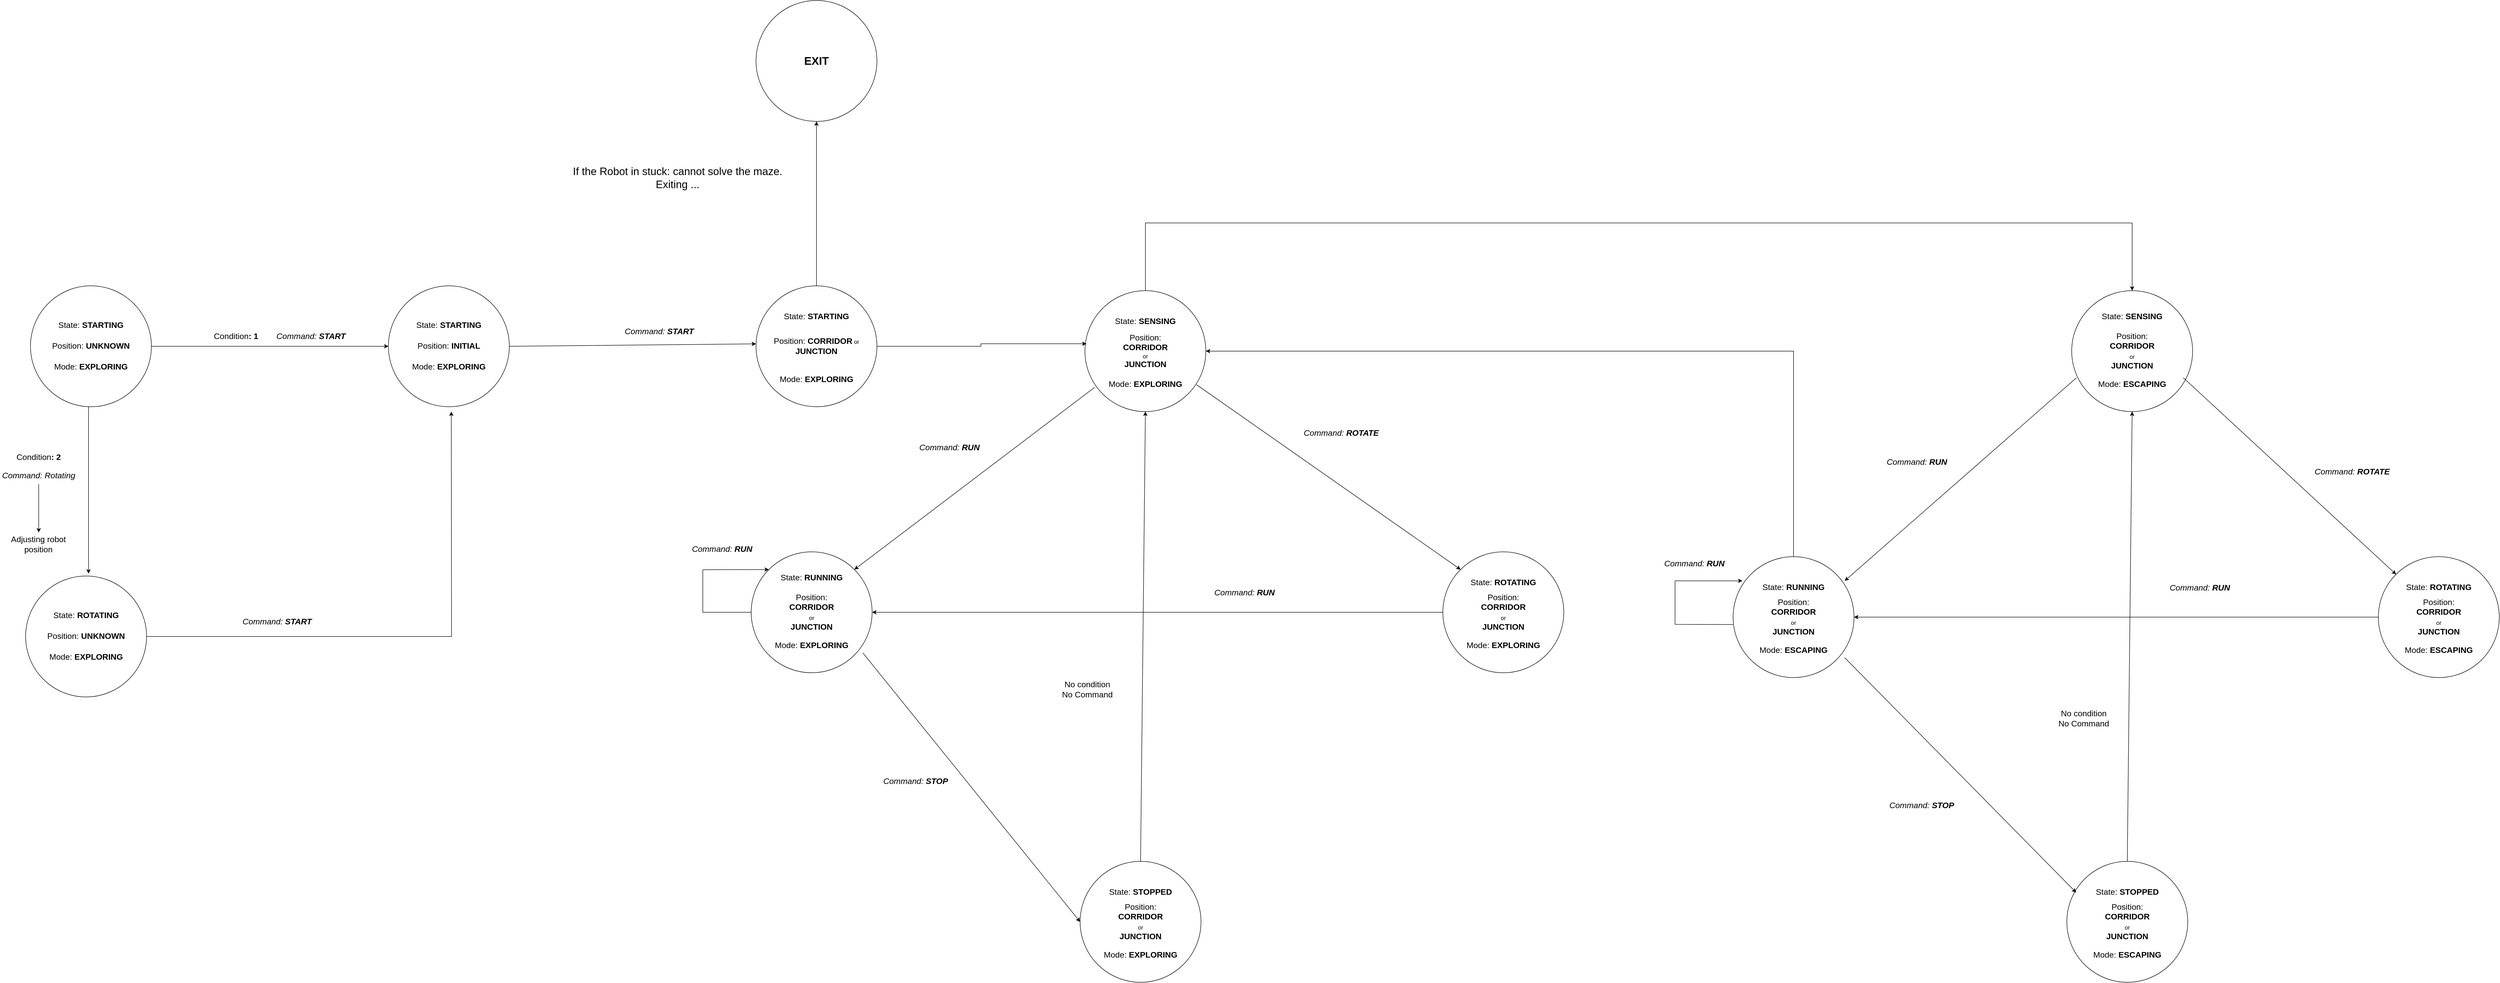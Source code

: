 <mxfile version="18.0.2" type="device"><diagram id="oHIKSgTiOQkMyJWuB0hQ" name="Page-1"><mxGraphModel dx="6640" dy="4376" grid="1" gridSize="10" guides="1" tooltips="1" connect="1" arrows="1" fold="1" page="1" pageScale="1" pageWidth="827" pageHeight="1169" math="0" shadow="0"><root><mxCell id="0"/><mxCell id="1" parent="0"/><mxCell id="BIq160XvXue0IQrzYjFs-11" value="" style="group" vertex="1" connectable="0" parent="1"><mxGeometry x="-430" y="200" width="250" height="250" as="geometry"/></mxCell><mxCell id="BIq160XvXue0IQrzYjFs-1" value="" style="ellipse;whiteSpace=wrap;html=1;aspect=fixed;" vertex="1" parent="BIq160XvXue0IQrzYjFs-11"><mxGeometry width="250" height="250" as="geometry"/></mxCell><mxCell id="BIq160XvXue0IQrzYjFs-3" value="&lt;font style=&quot;font-size: 17px;&quot;&gt;State: &lt;b&gt;STARTING&lt;/b&gt;&lt;/font&gt;" style="text;html=1;strokeColor=none;fillColor=none;align=center;verticalAlign=middle;whiteSpace=wrap;rounded=0;" vertex="1" parent="BIq160XvXue0IQrzYjFs-11"><mxGeometry x="19.231" y="67.308" width="211.538" height="28.846" as="geometry"/></mxCell><mxCell id="BIq160XvXue0IQrzYjFs-8" value="&lt;font style=&quot;font-size: 17px;&quot;&gt;Position: &lt;b&gt;UNKNOWN&lt;/b&gt;&lt;/font&gt;" style="text;html=1;strokeColor=none;fillColor=none;align=center;verticalAlign=middle;whiteSpace=wrap;rounded=0;" vertex="1" parent="BIq160XvXue0IQrzYjFs-11"><mxGeometry x="19.231" y="110.577" width="211.538" height="28.846" as="geometry"/></mxCell><mxCell id="BIq160XvXue0IQrzYjFs-12" value="&lt;font style=&quot;font-size: 17px;&quot;&gt;Mode: &lt;b&gt;EXPLORING&lt;/b&gt;&lt;/font&gt;" style="text;html=1;strokeColor=none;fillColor=none;align=center;verticalAlign=middle;whiteSpace=wrap;rounded=0;" vertex="1" parent="BIq160XvXue0IQrzYjFs-11"><mxGeometry x="19.231" y="153.846" width="211.538" height="28.846" as="geometry"/></mxCell><mxCell id="BIq160XvXue0IQrzYjFs-13" value="" style="group" vertex="1" connectable="0" parent="1"><mxGeometry x="310" y="200" width="250" height="250" as="geometry"/></mxCell><mxCell id="BIq160XvXue0IQrzYjFs-14" value="" style="ellipse;whiteSpace=wrap;html=1;aspect=fixed;" vertex="1" parent="BIq160XvXue0IQrzYjFs-13"><mxGeometry width="250" height="250" as="geometry"/></mxCell><mxCell id="BIq160XvXue0IQrzYjFs-15" value="&lt;font style=&quot;font-size: 17px;&quot;&gt;State: &lt;b&gt;STARTING&lt;/b&gt;&lt;/font&gt;" style="text;html=1;strokeColor=none;fillColor=none;align=center;verticalAlign=middle;whiteSpace=wrap;rounded=0;" vertex="1" parent="BIq160XvXue0IQrzYjFs-13"><mxGeometry x="19.231" y="67.308" width="211.538" height="28.846" as="geometry"/></mxCell><mxCell id="BIq160XvXue0IQrzYjFs-16" value="&lt;font style=&quot;font-size: 17px;&quot;&gt;Position: &lt;b&gt;INITIAL&lt;/b&gt;&lt;/font&gt;" style="text;html=1;strokeColor=none;fillColor=none;align=center;verticalAlign=middle;whiteSpace=wrap;rounded=0;" vertex="1" parent="BIq160XvXue0IQrzYjFs-13"><mxGeometry x="19.231" y="110.577" width="211.538" height="28.846" as="geometry"/></mxCell><mxCell id="BIq160XvXue0IQrzYjFs-17" value="&lt;font style=&quot;font-size: 17px;&quot;&gt;Mode: &lt;b&gt;EXPLORING&lt;/b&gt;&lt;/font&gt;" style="text;html=1;strokeColor=none;fillColor=none;align=center;verticalAlign=middle;whiteSpace=wrap;rounded=0;" vertex="1" parent="BIq160XvXue0IQrzYjFs-13"><mxGeometry x="19.231" y="153.846" width="211.538" height="28.846" as="geometry"/></mxCell><mxCell id="BIq160XvXue0IQrzYjFs-19" value="" style="endArrow=classic;html=1;rounded=0;fontSize=17;exitX=1;exitY=0.5;exitDx=0;exitDy=0;entryX=0;entryY=0.5;entryDx=0;entryDy=0;" edge="1" parent="1" source="BIq160XvXue0IQrzYjFs-1" target="BIq160XvXue0IQrzYjFs-14"><mxGeometry width="50" height="50" relative="1" as="geometry"><mxPoint x="150" y="440" as="sourcePoint"/><mxPoint x="200" y="390" as="targetPoint"/></mxGeometry></mxCell><mxCell id="BIq160XvXue0IQrzYjFs-20" value="Condition&lt;b&gt;: 1&lt;/b&gt;" style="text;html=1;strokeColor=none;fillColor=none;align=center;verticalAlign=middle;whiteSpace=wrap;rounded=0;fontSize=17;" vertex="1" parent="1"><mxGeometry x="-80" y="290" width="150" height="30" as="geometry"/></mxCell><mxCell id="BIq160XvXue0IQrzYjFs-22" value="" style="endArrow=classic;html=1;rounded=0;fontSize=17;exitX=1;exitY=0.5;exitDx=0;exitDy=0;" edge="1" parent="1"><mxGeometry width="50" height="50" relative="1" as="geometry"><mxPoint x="-310.0" y="450" as="sourcePoint"/><mxPoint x="-310" y="795" as="targetPoint"/></mxGeometry></mxCell><mxCell id="BIq160XvXue0IQrzYjFs-23" value="Condition&lt;b&gt;: 2&lt;/b&gt;" style="text;html=1;strokeColor=none;fillColor=none;align=center;verticalAlign=middle;whiteSpace=wrap;rounded=0;fontSize=17;" vertex="1" parent="1"><mxGeometry x="-488" y="540" width="150" height="30" as="geometry"/></mxCell><mxCell id="BIq160XvXue0IQrzYjFs-31" style="edgeStyle=orthogonalEdgeStyle;rounded=0;orthogonalLoop=1;jettySize=auto;html=1;exitX=0.5;exitY=1;exitDx=0;exitDy=0;fontSize=17;" edge="1" parent="1" source="BIq160XvXue0IQrzYjFs-24" target="BIq160XvXue0IQrzYjFs-32"><mxGeometry relative="1" as="geometry"><mxPoint x="-413.273" y="680" as="targetPoint"/></mxGeometry></mxCell><mxCell id="BIq160XvXue0IQrzYjFs-24" value="&lt;div&gt;&lt;i&gt;Command: Rotating&lt;/i&gt;&lt;/div&gt;&lt;div&gt;&lt;i&gt;&lt;br&gt;&lt;/i&gt;&lt;/div&gt;" style="text;html=1;strokeColor=none;fillColor=none;align=center;verticalAlign=middle;whiteSpace=wrap;rounded=0;fontSize=17;" vertex="1" parent="1"><mxGeometry x="-493" y="595" width="160" height="15" as="geometry"/></mxCell><mxCell id="BIq160XvXue0IQrzYjFs-25" value="" style="group" vertex="1" connectable="0" parent="1"><mxGeometry x="-440" y="800" width="250" height="250" as="geometry"/></mxCell><mxCell id="BIq160XvXue0IQrzYjFs-26" value="" style="ellipse;whiteSpace=wrap;html=1;aspect=fixed;" vertex="1" parent="BIq160XvXue0IQrzYjFs-25"><mxGeometry width="250" height="250" as="geometry"/></mxCell><mxCell id="BIq160XvXue0IQrzYjFs-27" value="&lt;font style=&quot;font-size: 17px;&quot;&gt;State: &lt;b&gt;ROTATING&lt;/b&gt;&lt;/font&gt;" style="text;html=1;strokeColor=none;fillColor=none;align=center;verticalAlign=middle;whiteSpace=wrap;rounded=0;" vertex="1" parent="BIq160XvXue0IQrzYjFs-25"><mxGeometry x="19.231" y="67.308" width="211.538" height="28.846" as="geometry"/></mxCell><mxCell id="BIq160XvXue0IQrzYjFs-28" value="&lt;font style=&quot;font-size: 17px;&quot;&gt;Position: &lt;b&gt;UNKNOWN&lt;/b&gt;&lt;/font&gt;" style="text;html=1;strokeColor=none;fillColor=none;align=center;verticalAlign=middle;whiteSpace=wrap;rounded=0;" vertex="1" parent="BIq160XvXue0IQrzYjFs-25"><mxGeometry x="19.231" y="110.577" width="211.538" height="28.846" as="geometry"/></mxCell><mxCell id="BIq160XvXue0IQrzYjFs-29" value="&lt;font style=&quot;font-size: 17px;&quot;&gt;Mode: &lt;b&gt;EXPLORING&lt;/b&gt;&lt;/font&gt;" style="text;html=1;strokeColor=none;fillColor=none;align=center;verticalAlign=middle;whiteSpace=wrap;rounded=0;" vertex="1" parent="BIq160XvXue0IQrzYjFs-25"><mxGeometry x="19.231" y="153.846" width="211.538" height="28.846" as="geometry"/></mxCell><mxCell id="BIq160XvXue0IQrzYjFs-32" value="Adjusting robot position" style="text;html=1;strokeColor=none;fillColor=none;align=center;verticalAlign=middle;whiteSpace=wrap;rounded=0;fontSize=17;" vertex="1" parent="1"><mxGeometry x="-485.64" y="710" width="145.27" height="50" as="geometry"/></mxCell><mxCell id="BIq160XvXue0IQrzYjFs-33" style="edgeStyle=orthogonalEdgeStyle;rounded=0;orthogonalLoop=1;jettySize=auto;html=1;exitX=1;exitY=0.5;exitDx=0;exitDy=0;fontSize=17;" edge="1" parent="1" source="BIq160XvXue0IQrzYjFs-26"><mxGeometry relative="1" as="geometry"><mxPoint x="440" y="460" as="targetPoint"/></mxGeometry></mxCell><mxCell id="BIq160XvXue0IQrzYjFs-35" value="" style="group" vertex="1" connectable="0" parent="1"><mxGeometry x="1070" y="200" width="250" height="250" as="geometry"/></mxCell><mxCell id="BIq160XvXue0IQrzYjFs-36" value="" style="ellipse;whiteSpace=wrap;html=1;aspect=fixed;" vertex="1" parent="BIq160XvXue0IQrzYjFs-35"><mxGeometry width="250" height="250" as="geometry"/></mxCell><mxCell id="BIq160XvXue0IQrzYjFs-37" value="&lt;font style=&quot;font-size: 17px;&quot;&gt;State: &lt;b&gt;STARTING&lt;/b&gt;&lt;/font&gt;" style="text;html=1;strokeColor=none;fillColor=none;align=center;verticalAlign=middle;whiteSpace=wrap;rounded=0;" vertex="1" parent="BIq160XvXue0IQrzYjFs-35"><mxGeometry x="19.231" y="49.998" width="211.538" height="28.846" as="geometry"/></mxCell><mxCell id="BIq160XvXue0IQrzYjFs-38" value="&lt;font style=&quot;font-size: 17px;&quot;&gt;Position: &lt;b&gt;CORRIDOR&lt;/b&gt;&lt;/font&gt; or &lt;font style=&quot;font-size: 17px;&quot;&gt;&lt;b&gt;JUNCTION&lt;/b&gt;&lt;/font&gt;" style="text;html=1;strokeColor=none;fillColor=none;align=center;verticalAlign=middle;whiteSpace=wrap;rounded=0;" vertex="1" parent="BIq160XvXue0IQrzYjFs-35"><mxGeometry x="19.231" y="110.577" width="211.538" height="28.846" as="geometry"/></mxCell><mxCell id="BIq160XvXue0IQrzYjFs-39" value="&lt;font style=&quot;font-size: 17px;&quot;&gt;Mode: &lt;b&gt;EXPLORING&lt;/b&gt;&lt;/font&gt;" style="text;html=1;strokeColor=none;fillColor=none;align=center;verticalAlign=middle;whiteSpace=wrap;rounded=0;" vertex="1" parent="BIq160XvXue0IQrzYjFs-35"><mxGeometry x="19.231" y="179.996" width="211.538" height="28.846" as="geometry"/></mxCell><mxCell id="BIq160XvXue0IQrzYjFs-40" value="" style="endArrow=classic;html=1;rounded=0;fontSize=17;exitX=1;exitY=0.5;exitDx=0;exitDy=0;entryX=0;entryY=0.5;entryDx=0;entryDy=0;" edge="1" parent="1" source="BIq160XvXue0IQrzYjFs-14"><mxGeometry width="50" height="50" relative="1" as="geometry"><mxPoint x="580.0" y="320.0" as="sourcePoint"/><mxPoint x="1070.0" y="320.0" as="targetPoint"/></mxGeometry></mxCell><mxCell id="BIq160XvXue0IQrzYjFs-41" value="&lt;i&gt;Command: &lt;b&gt;START&lt;/b&gt;&lt;/i&gt;" style="text;html=1;strokeColor=none;fillColor=none;align=center;verticalAlign=middle;whiteSpace=wrap;rounded=0;fontSize=17;" vertex="1" parent="1"><mxGeometry x="790" y="280" width="160" height="30" as="geometry"/></mxCell><mxCell id="BIq160XvXue0IQrzYjFs-42" value="" style="group" vertex="1" connectable="0" parent="1"><mxGeometry x="1750" y="210" width="250" height="250" as="geometry"/></mxCell><mxCell id="BIq160XvXue0IQrzYjFs-43" value="" style="ellipse;whiteSpace=wrap;html=1;aspect=fixed;" vertex="1" parent="BIq160XvXue0IQrzYjFs-42"><mxGeometry width="250" height="250" as="geometry"/></mxCell><mxCell id="BIq160XvXue0IQrzYjFs-44" value="&lt;font style=&quot;font-size: 17px;&quot;&gt;State: &lt;b&gt;SENSING&lt;/b&gt;&lt;/font&gt;" style="text;html=1;strokeColor=none;fillColor=none;align=center;verticalAlign=middle;whiteSpace=wrap;rounded=0;" vertex="1" parent="BIq160XvXue0IQrzYjFs-42"><mxGeometry x="19.231" y="49.998" width="211.538" height="28.846" as="geometry"/></mxCell><mxCell id="BIq160XvXue0IQrzYjFs-45" value="&lt;div&gt;&lt;font style=&quot;font-size: 17px;&quot;&gt;Position: &lt;br&gt;&lt;/font&gt;&lt;/div&gt;&lt;div&gt;&lt;font style=&quot;font-size: 17px;&quot;&gt;&lt;b&gt;CORRIDOR&lt;/b&gt;&lt;/font&gt; &lt;br&gt;&lt;/div&gt;&lt;div&gt;or &lt;br&gt;&lt;/div&gt;&lt;div&gt;&lt;font style=&quot;font-size: 17px;&quot;&gt;&lt;b&gt;JUNCTION&lt;/b&gt;&lt;/font&gt;&lt;/div&gt;" style="text;html=1;strokeColor=none;fillColor=none;align=center;verticalAlign=middle;whiteSpace=wrap;rounded=0;" vertex="1" parent="BIq160XvXue0IQrzYjFs-42"><mxGeometry x="19.231" y="110.577" width="211.538" height="28.846" as="geometry"/></mxCell><mxCell id="BIq160XvXue0IQrzYjFs-46" value="&lt;font style=&quot;font-size: 17px;&quot;&gt;Mode: &lt;b&gt;EXPLORING&lt;/b&gt;&lt;/font&gt;" style="text;html=1;strokeColor=none;fillColor=none;align=center;verticalAlign=middle;whiteSpace=wrap;rounded=0;" vertex="1" parent="BIq160XvXue0IQrzYjFs-42"><mxGeometry x="19.231" y="179.996" width="211.538" height="28.846" as="geometry"/></mxCell><mxCell id="BIq160XvXue0IQrzYjFs-48" value="" style="group" vertex="1" connectable="0" parent="1"><mxGeometry x="1060" y="750" width="250" height="250" as="geometry"/></mxCell><mxCell id="BIq160XvXue0IQrzYjFs-49" value="" style="ellipse;whiteSpace=wrap;html=1;aspect=fixed;" vertex="1" parent="BIq160XvXue0IQrzYjFs-48"><mxGeometry width="250" height="250" as="geometry"/></mxCell><mxCell id="BIq160XvXue0IQrzYjFs-50" value="&lt;font style=&quot;font-size: 17px;&quot;&gt;State: &lt;b&gt;RUNNING&lt;/b&gt;&lt;/font&gt;" style="text;html=1;strokeColor=none;fillColor=none;align=center;verticalAlign=middle;whiteSpace=wrap;rounded=0;" vertex="1" parent="BIq160XvXue0IQrzYjFs-48"><mxGeometry x="19.231" y="39.998" width="211.538" height="28.846" as="geometry"/></mxCell><mxCell id="BIq160XvXue0IQrzYjFs-51" value="&lt;div&gt;&lt;font style=&quot;font-size: 17px;&quot;&gt;Position: &lt;br&gt;&lt;/font&gt;&lt;/div&gt;&lt;div&gt;&lt;font style=&quot;font-size: 17px;&quot;&gt;&lt;b&gt;CORRIDOR&lt;/b&gt;&lt;/font&gt; &lt;br&gt;&lt;/div&gt;&lt;div&gt;or &lt;font style=&quot;font-size: 17px;&quot;&gt;&lt;b&gt;&lt;br&gt;&lt;/b&gt;&lt;/font&gt;&lt;/div&gt;&lt;div&gt;&lt;font style=&quot;font-size: 17px;&quot;&gt;&lt;b&gt;JUNCTION&lt;/b&gt;&lt;/font&gt;&lt;/div&gt;" style="text;html=1;strokeColor=none;fillColor=none;align=center;verticalAlign=middle;whiteSpace=wrap;rounded=0;" vertex="1" parent="BIq160XvXue0IQrzYjFs-48"><mxGeometry x="19.231" y="110.577" width="211.538" height="28.846" as="geometry"/></mxCell><mxCell id="BIq160XvXue0IQrzYjFs-52" value="&lt;font style=&quot;font-size: 17px;&quot;&gt;Mode: &lt;b&gt;EXPLORING&lt;/b&gt;&lt;/font&gt;" style="text;html=1;strokeColor=none;fillColor=none;align=center;verticalAlign=middle;whiteSpace=wrap;rounded=0;" vertex="1" parent="BIq160XvXue0IQrzYjFs-48"><mxGeometry x="19.231" y="179.996" width="211.538" height="28.846" as="geometry"/></mxCell><mxCell id="BIq160XvXue0IQrzYjFs-143" value="" style="endArrow=classic;html=1;rounded=0;fontSize=22;entryX=0;entryY=0;entryDx=0;entryDy=0;exitX=0;exitY=0.5;exitDx=0;exitDy=0;" edge="1" parent="BIq160XvXue0IQrzYjFs-48" source="BIq160XvXue0IQrzYjFs-49" target="BIq160XvXue0IQrzYjFs-49"><mxGeometry width="50" height="50" relative="1" as="geometry"><mxPoint x="-120" y="37" as="sourcePoint"/><mxPoint x="250" y="180" as="targetPoint"/><Array as="points"><mxPoint x="-100" y="125"/><mxPoint x="-100" y="37"/></Array></mxGeometry></mxCell><mxCell id="BIq160XvXue0IQrzYjFs-53" value="" style="group" vertex="1" connectable="0" parent="1"><mxGeometry x="2490" y="750" width="250" height="250" as="geometry"/></mxCell><mxCell id="BIq160XvXue0IQrzYjFs-54" value="" style="ellipse;whiteSpace=wrap;html=1;aspect=fixed;" vertex="1" parent="BIq160XvXue0IQrzYjFs-53"><mxGeometry width="250" height="250" as="geometry"/></mxCell><mxCell id="BIq160XvXue0IQrzYjFs-55" value="&lt;font style=&quot;font-size: 17px;&quot;&gt;State: &lt;b&gt;ROTATING&lt;/b&gt;&lt;/font&gt;" style="text;html=1;strokeColor=none;fillColor=none;align=center;verticalAlign=middle;whiteSpace=wrap;rounded=0;" vertex="1" parent="BIq160XvXue0IQrzYjFs-53"><mxGeometry x="19.231" y="49.998" width="211.538" height="28.846" as="geometry"/></mxCell><mxCell id="BIq160XvXue0IQrzYjFs-56" value="&lt;div&gt;&lt;font style=&quot;font-size: 17px;&quot;&gt;Position: &lt;b&gt;&lt;br&gt;&lt;/b&gt;&lt;/font&gt;&lt;/div&gt;&lt;div&gt;&lt;font style=&quot;font-size: 17px;&quot;&gt;&lt;b&gt;CORRIDOR&lt;/b&gt;&lt;/font&gt; &lt;br&gt;&lt;/div&gt;&lt;div&gt;or &lt;font style=&quot;font-size: 17px;&quot;&gt;&lt;b&gt;&lt;br&gt;&lt;/b&gt;&lt;/font&gt;&lt;/div&gt;&lt;div&gt;&lt;font style=&quot;font-size: 17px;&quot;&gt;&lt;b&gt;JUNCTION&lt;/b&gt;&lt;/font&gt;&lt;/div&gt;" style="text;html=1;strokeColor=none;fillColor=none;align=center;verticalAlign=middle;whiteSpace=wrap;rounded=0;" vertex="1" parent="BIq160XvXue0IQrzYjFs-53"><mxGeometry x="19.23" y="110" width="211.54" height="29.42" as="geometry"/></mxCell><mxCell id="BIq160XvXue0IQrzYjFs-57" value="&lt;font style=&quot;font-size: 17px;&quot;&gt;Mode: &lt;b&gt;EXPLORING&lt;/b&gt;&lt;/font&gt;" style="text;html=1;strokeColor=none;fillColor=none;align=center;verticalAlign=middle;whiteSpace=wrap;rounded=0;" vertex="1" parent="BIq160XvXue0IQrzYjFs-53"><mxGeometry x="19.231" y="179.996" width="211.538" height="28.846" as="geometry"/></mxCell><mxCell id="BIq160XvXue0IQrzYjFs-58" value="" style="group" vertex="1" connectable="0" parent="1"><mxGeometry x="1070" y="-390" width="250" height="250" as="geometry"/></mxCell><mxCell id="BIq160XvXue0IQrzYjFs-59" value="" style="ellipse;whiteSpace=wrap;html=1;aspect=fixed;" vertex="1" parent="BIq160XvXue0IQrzYjFs-58"><mxGeometry width="250" height="250" as="geometry"/></mxCell><mxCell id="BIq160XvXue0IQrzYjFs-60" value="&lt;font style=&quot;font-size: 23px;&quot;&gt;&lt;b&gt;EXIT&lt;/b&gt;&lt;/font&gt;" style="text;html=1;strokeColor=none;fillColor=none;align=center;verticalAlign=middle;whiteSpace=wrap;rounded=0;" vertex="1" parent="BIq160XvXue0IQrzYjFs-58"><mxGeometry x="19.231" y="110.578" width="211.538" height="28.846" as="geometry"/></mxCell><mxCell id="BIq160XvXue0IQrzYjFs-64" style="edgeStyle=orthogonalEdgeStyle;rounded=0;orthogonalLoop=1;jettySize=auto;html=1;exitX=0.5;exitY=0;exitDx=0;exitDy=0;entryX=0.5;entryY=1;entryDx=0;entryDy=0;fontSize=17;" edge="1" parent="1" source="BIq160XvXue0IQrzYjFs-36" target="BIq160XvXue0IQrzYjFs-59"><mxGeometry relative="1" as="geometry"/></mxCell><mxCell id="BIq160XvXue0IQrzYjFs-65" value="&lt;div style=&quot;font-size: 22px;&quot;&gt;&lt;font style=&quot;font-size: 22px;&quot;&gt;If the Robot in stuck: cannot solve the maze.&lt;/font&gt;&lt;/div&gt;&lt;div style=&quot;font-size: 22px;&quot;&gt;&lt;font style=&quot;font-size: 22px;&quot;&gt;Exiting ...&lt;br&gt;&lt;/font&gt;&lt;/div&gt;" style="text;html=1;strokeColor=none;fillColor=none;align=center;verticalAlign=middle;whiteSpace=wrap;rounded=0;fontSize=17;" vertex="1" parent="1"><mxGeometry x="648" y="-88" width="520" height="130" as="geometry"/></mxCell><mxCell id="BIq160XvXue0IQrzYjFs-72" value="" style="group" vertex="1" connectable="0" parent="1"><mxGeometry x="1740" y="1390" width="250" height="250" as="geometry"/></mxCell><mxCell id="BIq160XvXue0IQrzYjFs-73" value="" style="ellipse;whiteSpace=wrap;html=1;aspect=fixed;" vertex="1" parent="BIq160XvXue0IQrzYjFs-72"><mxGeometry width="250" height="250" as="geometry"/></mxCell><mxCell id="BIq160XvXue0IQrzYjFs-74" value="&lt;font style=&quot;font-size: 17px;&quot;&gt;State: &lt;b&gt;STOPPED&lt;/b&gt;&lt;/font&gt;" style="text;html=1;strokeColor=none;fillColor=none;align=center;verticalAlign=middle;whiteSpace=wrap;rounded=0;" vertex="1" parent="BIq160XvXue0IQrzYjFs-72"><mxGeometry x="19.231" y="49.998" width="211.538" height="28.846" as="geometry"/></mxCell><mxCell id="BIq160XvXue0IQrzYjFs-75" value="&lt;div&gt;&lt;font style=&quot;font-size: 17px;&quot;&gt;Position: &lt;b&gt;&lt;br&gt;&lt;/b&gt;&lt;/font&gt;&lt;/div&gt;&lt;div&gt;&lt;font style=&quot;font-size: 17px;&quot;&gt;&lt;b&gt;CORRIDOR&lt;/b&gt;&lt;/font&gt; &lt;br&gt;&lt;/div&gt;&lt;div&gt;or &lt;font style=&quot;font-size: 17px;&quot;&gt;&lt;b&gt;&lt;br&gt;&lt;/b&gt;&lt;/font&gt;&lt;/div&gt;&lt;div&gt;&lt;font style=&quot;font-size: 17px;&quot;&gt;&lt;b&gt;JUNCTION&lt;/b&gt;&lt;/font&gt;&lt;/div&gt;" style="text;html=1;strokeColor=none;fillColor=none;align=center;verticalAlign=middle;whiteSpace=wrap;rounded=0;" vertex="1" parent="BIq160XvXue0IQrzYjFs-72"><mxGeometry x="19.231" y="110.577" width="211.538" height="28.846" as="geometry"/></mxCell><mxCell id="BIq160XvXue0IQrzYjFs-76" value="&lt;font style=&quot;font-size: 17px;&quot;&gt;Mode: &lt;b&gt;EXPLORING&lt;/b&gt;&lt;/font&gt;" style="text;html=1;strokeColor=none;fillColor=none;align=center;verticalAlign=middle;whiteSpace=wrap;rounded=0;" vertex="1" parent="BIq160XvXue0IQrzYjFs-72"><mxGeometry x="19.231" y="179.996" width="211.538" height="28.846" as="geometry"/></mxCell><mxCell id="BIq160XvXue0IQrzYjFs-78" style="edgeStyle=orthogonalEdgeStyle;rounded=0;orthogonalLoop=1;jettySize=auto;html=1;exitX=1;exitY=0.5;exitDx=0;exitDy=0;entryX=0.013;entryY=0.439;entryDx=0;entryDy=0;entryPerimeter=0;fontSize=23;" edge="1" parent="1" source="BIq160XvXue0IQrzYjFs-36" target="BIq160XvXue0IQrzYjFs-43"><mxGeometry relative="1" as="geometry"/></mxCell><mxCell id="BIq160XvXue0IQrzYjFs-79" value="" style="endArrow=classic;html=1;rounded=0;fontSize=23;entryX=0.5;entryY=1;entryDx=0;entryDy=0;exitX=0.5;exitY=0;exitDx=0;exitDy=0;" edge="1" parent="1" source="BIq160XvXue0IQrzYjFs-73" target="BIq160XvXue0IQrzYjFs-43"><mxGeometry width="50" height="50" relative="1" as="geometry"><mxPoint x="1920" y="980" as="sourcePoint"/><mxPoint x="1970" y="930" as="targetPoint"/></mxGeometry></mxCell><mxCell id="BIq160XvXue0IQrzYjFs-80" value="" style="endArrow=classic;html=1;rounded=0;fontSize=23;exitX=1;exitY=1;exitDx=0;exitDy=0;entryX=0;entryY=0.5;entryDx=0;entryDy=0;" edge="1" parent="1" source="BIq160XvXue0IQrzYjFs-52" target="BIq160XvXue0IQrzYjFs-73"><mxGeometry width="50" height="50" relative="1" as="geometry"><mxPoint x="1920" y="980" as="sourcePoint"/><mxPoint x="1970" y="930" as="targetPoint"/></mxGeometry></mxCell><mxCell id="BIq160XvXue0IQrzYjFs-81" value="" style="endArrow=classic;html=1;rounded=0;fontSize=23;exitX=0;exitY=0.5;exitDx=0;exitDy=0;" edge="1" parent="1" source="BIq160XvXue0IQrzYjFs-54"><mxGeometry width="50" height="50" relative="1" as="geometry"><mxPoint x="2430" y="1130" as="sourcePoint"/><mxPoint x="1310" y="875" as="targetPoint"/></mxGeometry></mxCell><mxCell id="BIq160XvXue0IQrzYjFs-82" value="" style="endArrow=classic;html=1;rounded=0;fontSize=23;entryX=1;entryY=0;entryDx=0;entryDy=0;" edge="1" parent="1" target="BIq160XvXue0IQrzYjFs-49"><mxGeometry width="50" height="50" relative="1" as="geometry"><mxPoint x="1770" y="410" as="sourcePoint"/><mxPoint x="1970" y="870" as="targetPoint"/></mxGeometry></mxCell><mxCell id="BIq160XvXue0IQrzYjFs-83" value="" style="endArrow=classic;html=1;rounded=0;fontSize=23;entryX=0;entryY=0;entryDx=0;entryDy=0;exitX=1;exitY=0.5;exitDx=0;exitDy=0;" edge="1" parent="1" source="BIq160XvXue0IQrzYjFs-46" target="BIq160XvXue0IQrzYjFs-54"><mxGeometry width="50" height="50" relative="1" as="geometry"><mxPoint x="1920" y="920" as="sourcePoint"/><mxPoint x="1970" y="870" as="targetPoint"/></mxGeometry></mxCell><mxCell id="BIq160XvXue0IQrzYjFs-85" value="" style="group" vertex="1" connectable="0" parent="1"><mxGeometry x="3790" y="210" width="250" height="250" as="geometry"/></mxCell><mxCell id="BIq160XvXue0IQrzYjFs-86" value="" style="ellipse;whiteSpace=wrap;html=1;aspect=fixed;" vertex="1" parent="BIq160XvXue0IQrzYjFs-85"><mxGeometry width="250" height="250" as="geometry"/></mxCell><mxCell id="BIq160XvXue0IQrzYjFs-87" value="&lt;font style=&quot;font-size: 17px;&quot;&gt;State: &lt;b&gt;SENSING&lt;/b&gt;&lt;/font&gt;" style="text;html=1;strokeColor=none;fillColor=none;align=center;verticalAlign=middle;whiteSpace=wrap;rounded=0;" vertex="1" parent="BIq160XvXue0IQrzYjFs-85"><mxGeometry x="19.231" y="39.998" width="211.538" height="28.846" as="geometry"/></mxCell><mxCell id="BIq160XvXue0IQrzYjFs-88" value="&lt;div&gt;&lt;font style=&quot;font-size: 17px;&quot;&gt;Position: &lt;b&gt;&lt;br&gt;&lt;/b&gt;&lt;/font&gt;&lt;/div&gt;&lt;div&gt;&lt;font style=&quot;font-size: 17px;&quot;&gt;&lt;b&gt;CORRIDOR&lt;/b&gt;&lt;/font&gt; &lt;br&gt;&lt;/div&gt;&lt;div&gt;or &lt;font style=&quot;font-size: 17px;&quot;&gt;&lt;b&gt;&lt;br&gt;&lt;/b&gt;&lt;/font&gt;&lt;/div&gt;&lt;div&gt;&lt;font style=&quot;font-size: 17px;&quot;&gt;&lt;b&gt;JUNCTION&lt;/b&gt;&lt;/font&gt;&lt;/div&gt;" style="text;html=1;strokeColor=none;fillColor=none;align=center;verticalAlign=middle;whiteSpace=wrap;rounded=0;" vertex="1" parent="BIq160XvXue0IQrzYjFs-85"><mxGeometry x="19.231" y="110.577" width="211.538" height="28.846" as="geometry"/></mxCell><mxCell id="BIq160XvXue0IQrzYjFs-89" value="&lt;font style=&quot;font-size: 17px;&quot;&gt;Mode: &lt;b&gt;ESCAPING&lt;/b&gt;&lt;/font&gt;" style="text;html=1;strokeColor=none;fillColor=none;align=center;verticalAlign=middle;whiteSpace=wrap;rounded=0;" vertex="1" parent="BIq160XvXue0IQrzYjFs-85"><mxGeometry x="19.231" y="179.996" width="211.538" height="28.846" as="geometry"/></mxCell><mxCell id="BIq160XvXue0IQrzYjFs-90" value="" style="group" vertex="1" connectable="0" parent="1"><mxGeometry x="3090" y="760" width="250" height="250" as="geometry"/></mxCell><mxCell id="BIq160XvXue0IQrzYjFs-91" value="" style="ellipse;whiteSpace=wrap;html=1;aspect=fixed;" vertex="1" parent="BIq160XvXue0IQrzYjFs-90"><mxGeometry width="250" height="250" as="geometry"/></mxCell><mxCell id="BIq160XvXue0IQrzYjFs-92" value="&lt;font style=&quot;font-size: 17px;&quot;&gt;State: &lt;b&gt;RUNNING&lt;/b&gt;&lt;/font&gt;" style="text;html=1;strokeColor=none;fillColor=none;align=center;verticalAlign=middle;whiteSpace=wrap;rounded=0;" vertex="1" parent="BIq160XvXue0IQrzYjFs-90"><mxGeometry x="19.231" y="49.998" width="211.538" height="28.846" as="geometry"/></mxCell><mxCell id="BIq160XvXue0IQrzYjFs-93" value="&lt;div&gt;&lt;font style=&quot;font-size: 17px;&quot;&gt;Position: &lt;br&gt;&lt;/font&gt;&lt;/div&gt;&lt;div&gt;&lt;font style=&quot;font-size: 17px;&quot;&gt;&lt;b&gt;CORRIDOR&lt;/b&gt;&lt;/font&gt; &lt;br&gt;&lt;/div&gt;&lt;div&gt;or &lt;font style=&quot;font-size: 17px;&quot;&gt;&lt;b&gt;&lt;br&gt;&lt;/b&gt;&lt;/font&gt;&lt;/div&gt;&lt;div&gt;&lt;font style=&quot;font-size: 17px;&quot;&gt;&lt;b&gt;JUNCTION&lt;/b&gt;&lt;/font&gt;&lt;/div&gt;" style="text;html=1;strokeColor=none;fillColor=none;align=center;verticalAlign=middle;whiteSpace=wrap;rounded=0;" vertex="1" parent="BIq160XvXue0IQrzYjFs-90"><mxGeometry x="19.231" y="110.577" width="211.538" height="28.846" as="geometry"/></mxCell><mxCell id="BIq160XvXue0IQrzYjFs-94" value="&lt;font style=&quot;font-size: 17px;&quot;&gt;Mode: &lt;b&gt;ESCAPING&lt;/b&gt;&lt;/font&gt;" style="text;html=1;strokeColor=none;fillColor=none;align=center;verticalAlign=middle;whiteSpace=wrap;rounded=0;" vertex="1" parent="BIq160XvXue0IQrzYjFs-90"><mxGeometry x="19.231" y="179.996" width="211.538" height="28.846" as="geometry"/></mxCell><mxCell id="BIq160XvXue0IQrzYjFs-141" value="" style="endArrow=classic;html=1;rounded=0;fontSize=22;exitX=0;exitY=0.561;exitDx=0;exitDy=0;entryX=0;entryY=0;entryDx=0;entryDy=0;exitPerimeter=0;" edge="1" parent="BIq160XvXue0IQrzYjFs-90" source="BIq160XvXue0IQrzYjFs-91" target="BIq160XvXue0IQrzYjFs-92"><mxGeometry width="50" height="50" relative="1" as="geometry"><mxPoint x="-2020.0" y="125.0" as="sourcePoint"/><mxPoint x="-1895" y="4.547e-13" as="targetPoint"/><Array as="points"><mxPoint x="-120" y="140"/><mxPoint x="-120" y="50"/></Array></mxGeometry></mxCell><mxCell id="BIq160XvXue0IQrzYjFs-95" value="" style="group" vertex="1" connectable="0" parent="1"><mxGeometry x="4424" y="760" width="250" height="250" as="geometry"/></mxCell><mxCell id="BIq160XvXue0IQrzYjFs-96" value="" style="ellipse;whiteSpace=wrap;html=1;aspect=fixed;" vertex="1" parent="BIq160XvXue0IQrzYjFs-95"><mxGeometry width="250" height="250" as="geometry"/></mxCell><mxCell id="BIq160XvXue0IQrzYjFs-97" value="&lt;font style=&quot;font-size: 17px;&quot;&gt;State: &lt;b&gt;ROTATING&lt;/b&gt;&lt;/font&gt;" style="text;html=1;strokeColor=none;fillColor=none;align=center;verticalAlign=middle;whiteSpace=wrap;rounded=0;" vertex="1" parent="BIq160XvXue0IQrzYjFs-95"><mxGeometry x="19.231" y="49.998" width="211.538" height="28.846" as="geometry"/></mxCell><mxCell id="BIq160XvXue0IQrzYjFs-98" value="&lt;div&gt;&lt;font style=&quot;font-size: 17px;&quot;&gt;Position: &lt;b&gt;&lt;br&gt;&lt;/b&gt;&lt;/font&gt;&lt;/div&gt;&lt;div&gt;&lt;font style=&quot;font-size: 17px;&quot;&gt;&lt;b&gt;CORRIDOR&lt;/b&gt;&lt;/font&gt; &lt;br&gt;&lt;/div&gt;&lt;div&gt;or &lt;font style=&quot;font-size: 17px;&quot;&gt;&lt;b&gt;&lt;br&gt;&lt;/b&gt;&lt;/font&gt;&lt;/div&gt;&lt;div&gt;&lt;font style=&quot;font-size: 17px;&quot;&gt;&lt;b&gt;JUNCTION&lt;/b&gt;&lt;/font&gt;&lt;/div&gt;" style="text;html=1;strokeColor=none;fillColor=none;align=center;verticalAlign=middle;whiteSpace=wrap;rounded=0;" vertex="1" parent="BIq160XvXue0IQrzYjFs-95"><mxGeometry x="19.231" y="110.577" width="211.538" height="28.846" as="geometry"/></mxCell><mxCell id="BIq160XvXue0IQrzYjFs-99" value="&lt;font style=&quot;font-size: 17px;&quot;&gt;Mode: &lt;b&gt;ESCAPING&lt;/b&gt;&lt;/font&gt;" style="text;html=1;strokeColor=none;fillColor=none;align=center;verticalAlign=middle;whiteSpace=wrap;rounded=0;" vertex="1" parent="BIq160XvXue0IQrzYjFs-95"><mxGeometry x="19.231" y="179.996" width="211.538" height="28.846" as="geometry"/></mxCell><mxCell id="BIq160XvXue0IQrzYjFs-100" value="" style="group" vertex="1" connectable="0" parent="1"><mxGeometry x="3780" y="1390" width="250" height="250" as="geometry"/></mxCell><mxCell id="BIq160XvXue0IQrzYjFs-101" value="" style="ellipse;whiteSpace=wrap;html=1;aspect=fixed;flipH=1;" vertex="1" parent="BIq160XvXue0IQrzYjFs-100"><mxGeometry width="250" height="250" as="geometry"/></mxCell><mxCell id="BIq160XvXue0IQrzYjFs-102" value="&lt;font style=&quot;font-size: 17px;&quot;&gt;State: &lt;b&gt;STOPPED&lt;/b&gt;&lt;/font&gt;" style="text;html=1;strokeColor=none;fillColor=none;align=center;verticalAlign=middle;whiteSpace=wrap;rounded=0;" vertex="1" parent="BIq160XvXue0IQrzYjFs-100"><mxGeometry x="19.231" y="49.998" width="211.538" height="28.846" as="geometry"/></mxCell><mxCell id="BIq160XvXue0IQrzYjFs-103" value="&lt;div&gt;&lt;font style=&quot;font-size: 17px;&quot;&gt;Position: &lt;b&gt;&lt;br&gt;&lt;/b&gt;&lt;/font&gt;&lt;/div&gt;&lt;div&gt;&lt;font style=&quot;font-size: 17px;&quot;&gt;&lt;b&gt;CORRIDOR&lt;/b&gt;&lt;/font&gt; &lt;br&gt;&lt;/div&gt;&lt;div&gt;or &lt;font style=&quot;font-size: 17px;&quot;&gt;&lt;b&gt;&lt;br&gt;&lt;/b&gt;&lt;/font&gt;&lt;/div&gt;&lt;div&gt;&lt;font style=&quot;font-size: 17px;&quot;&gt;&lt;b&gt;JUNCTION&lt;/b&gt;&lt;/font&gt;&lt;/div&gt;" style="text;html=1;strokeColor=none;fillColor=none;align=center;verticalAlign=middle;whiteSpace=wrap;rounded=0;" vertex="1" parent="BIq160XvXue0IQrzYjFs-100"><mxGeometry x="19.231" y="110.577" width="211.538" height="28.846" as="geometry"/></mxCell><mxCell id="BIq160XvXue0IQrzYjFs-104" value="&lt;font style=&quot;font-size: 17px;&quot;&gt;Mode: &lt;b&gt;ESCAPING&lt;/b&gt;&lt;/font&gt;" style="text;html=1;strokeColor=none;fillColor=none;align=center;verticalAlign=middle;whiteSpace=wrap;rounded=0;" vertex="1" parent="BIq160XvXue0IQrzYjFs-100"><mxGeometry x="19.231" y="179.996" width="211.538" height="28.846" as="geometry"/></mxCell><mxCell id="BIq160XvXue0IQrzYjFs-115" style="edgeStyle=orthogonalEdgeStyle;rounded=0;orthogonalLoop=1;jettySize=auto;html=1;exitX=0.5;exitY=0;exitDx=0;exitDy=0;entryX=1;entryY=0.5;entryDx=0;entryDy=0;fontSize=22;" edge="1" parent="1" source="BIq160XvXue0IQrzYjFs-91" target="BIq160XvXue0IQrzYjFs-43"><mxGeometry relative="1" as="geometry"/></mxCell><mxCell id="BIq160XvXue0IQrzYjFs-117" value="" style="endArrow=classic;html=1;rounded=0;fontSize=22;entryX=1;entryY=0;entryDx=0;entryDy=0;" edge="1" parent="1" target="BIq160XvXue0IQrzYjFs-92"><mxGeometry width="50" height="50" relative="1" as="geometry"><mxPoint x="3800" y="390" as="sourcePoint"/><mxPoint x="4000" y="890" as="targetPoint"/></mxGeometry></mxCell><mxCell id="BIq160XvXue0IQrzYjFs-118" value="" style="endArrow=classic;html=1;rounded=0;fontSize=22;entryX=0.5;entryY=1;entryDx=0;entryDy=0;exitX=0.5;exitY=0;exitDx=0;exitDy=0;" edge="1" parent="1" source="BIq160XvXue0IQrzYjFs-101" target="BIq160XvXue0IQrzYjFs-86"><mxGeometry width="50" height="50" relative="1" as="geometry"><mxPoint x="4270" y="900" as="sourcePoint"/><mxPoint x="4000" y="890" as="targetPoint"/></mxGeometry></mxCell><mxCell id="BIq160XvXue0IQrzYjFs-119" value="" style="endArrow=classic;html=1;rounded=0;fontSize=22;entryX=0;entryY=0.5;entryDx=0;entryDy=0;exitX=1;exitY=1;exitDx=0;exitDy=0;" edge="1" parent="1" source="BIq160XvXue0IQrzYjFs-94" target="BIq160XvXue0IQrzYjFs-102"><mxGeometry width="50" height="50" relative="1" as="geometry"><mxPoint x="3950" y="940" as="sourcePoint"/><mxPoint x="4000" y="890" as="targetPoint"/></mxGeometry></mxCell><mxCell id="BIq160XvXue0IQrzYjFs-120" value="" style="endArrow=classic;html=1;rounded=0;fontSize=22;entryX=1;entryY=0.5;entryDx=0;entryDy=0;exitX=0;exitY=0.5;exitDx=0;exitDy=0;" edge="1" parent="1" source="BIq160XvXue0IQrzYjFs-96" target="BIq160XvXue0IQrzYjFs-91"><mxGeometry width="50" height="50" relative="1" as="geometry"><mxPoint x="3860" y="940" as="sourcePoint"/><mxPoint x="3910" y="890" as="targetPoint"/></mxGeometry></mxCell><mxCell id="BIq160XvXue0IQrzYjFs-121" value="" style="endArrow=classic;html=1;rounded=0;fontSize=22;exitX=0.5;exitY=0;exitDx=0;exitDy=0;entryX=0.5;entryY=0;entryDx=0;entryDy=0;" edge="1" parent="1" source="BIq160XvXue0IQrzYjFs-43" target="BIq160XvXue0IQrzYjFs-86"><mxGeometry width="50" height="50" relative="1" as="geometry"><mxPoint x="2670" y="740" as="sourcePoint"/><mxPoint x="2720" y="690" as="targetPoint"/><Array as="points"><mxPoint x="1875" y="70"/><mxPoint x="3915" y="70"/></Array></mxGeometry></mxCell><mxCell id="BIq160XvXue0IQrzYjFs-125" value="&lt;i&gt;Command: &lt;b&gt;RUN&lt;/b&gt;&lt;/i&gt;" style="text;html=1;strokeColor=none;fillColor=none;align=center;verticalAlign=middle;whiteSpace=wrap;rounded=0;fontSize=17;" vertex="1" parent="1"><mxGeometry x="920" y="730" width="160" height="30" as="geometry"/></mxCell><mxCell id="BIq160XvXue0IQrzYjFs-126" value="&lt;i&gt;Command: &lt;b&gt;START&lt;/b&gt;&lt;/i&gt;" style="text;html=1;strokeColor=none;fillColor=none;align=center;verticalAlign=middle;whiteSpace=wrap;rounded=0;fontSize=17;" vertex="1" parent="1"><mxGeometry y="880" width="160" height="30" as="geometry"/></mxCell><mxCell id="BIq160XvXue0IQrzYjFs-127" value="&lt;i&gt;Command: &lt;b&gt;START&lt;/b&gt;&lt;/i&gt;" style="text;html=1;strokeColor=none;fillColor=none;align=center;verticalAlign=middle;whiteSpace=wrap;rounded=0;fontSize=17;" vertex="1" parent="1"><mxGeometry x="70" y="290" width="160" height="30" as="geometry"/></mxCell><mxCell id="BIq160XvXue0IQrzYjFs-128" value="&lt;i&gt;Command: &lt;b&gt;STOP&lt;/b&gt;&lt;/i&gt;" style="text;html=1;strokeColor=none;fillColor=none;align=center;verticalAlign=middle;whiteSpace=wrap;rounded=0;fontSize=17;" vertex="1" parent="1"><mxGeometry x="1320" y="1210" width="160" height="30" as="geometry"/></mxCell><mxCell id="BIq160XvXue0IQrzYjFs-129" value="&lt;i&gt;Command: &lt;b&gt;RUN&lt;/b&gt;&lt;/i&gt;" style="text;html=1;strokeColor=none;fillColor=none;align=center;verticalAlign=middle;whiteSpace=wrap;rounded=0;fontSize=17;" vertex="1" parent="1"><mxGeometry x="2000" y="820" width="160" height="30" as="geometry"/></mxCell><mxCell id="BIq160XvXue0IQrzYjFs-130" value="&lt;div&gt;No condition&lt;/div&gt;&lt;div&gt;No Command&lt;br&gt;&lt;/div&gt;" style="text;html=1;strokeColor=none;fillColor=none;align=center;verticalAlign=middle;whiteSpace=wrap;rounded=0;fontSize=17;" vertex="1" parent="1"><mxGeometry x="1680" y="1020" width="150" height="30" as="geometry"/></mxCell><mxCell id="BIq160XvXue0IQrzYjFs-131" value="&lt;i&gt;Command: &lt;b&gt;ROTATE&lt;/b&gt;&lt;/i&gt;" style="text;html=1;strokeColor=none;fillColor=none;align=center;verticalAlign=middle;whiteSpace=wrap;rounded=0;fontSize=17;" vertex="1" parent="1"><mxGeometry x="2200" y="490" width="160" height="30" as="geometry"/></mxCell><mxCell id="BIq160XvXue0IQrzYjFs-132" value="&lt;i&gt;Command: &lt;b&gt;RUN&lt;/b&gt;&lt;/i&gt;" style="text;html=1;strokeColor=none;fillColor=none;align=center;verticalAlign=middle;whiteSpace=wrap;rounded=0;fontSize=17;" vertex="1" parent="1"><mxGeometry x="1390" y="520" width="160" height="30" as="geometry"/></mxCell><mxCell id="BIq160XvXue0IQrzYjFs-133" value="&lt;i&gt;Command: &lt;b&gt;RUN&lt;/b&gt;&lt;/i&gt;" style="text;html=1;strokeColor=none;fillColor=none;align=center;verticalAlign=middle;whiteSpace=wrap;rounded=0;fontSize=17;" vertex="1" parent="1"><mxGeometry x="3975" y="810" width="160" height="30" as="geometry"/></mxCell><mxCell id="BIq160XvXue0IQrzYjFs-136" value="&lt;div&gt;No condition&lt;/div&gt;&lt;div&gt;No Command&lt;br&gt;&lt;/div&gt;" style="text;html=1;strokeColor=none;fillColor=none;align=center;verticalAlign=middle;whiteSpace=wrap;rounded=0;fontSize=17;" vertex="1" parent="1"><mxGeometry x="3740" y="1080" width="150" height="30" as="geometry"/></mxCell><mxCell id="BIq160XvXue0IQrzYjFs-137" value="&lt;i&gt;Command: &lt;b&gt;STOP&lt;/b&gt;&lt;/i&gt;" style="text;html=1;strokeColor=none;fillColor=none;align=center;verticalAlign=middle;whiteSpace=wrap;rounded=0;fontSize=17;" vertex="1" parent="1"><mxGeometry x="3400" y="1260" width="160" height="30" as="geometry"/></mxCell><mxCell id="BIq160XvXue0IQrzYjFs-138" value="&lt;i&gt;Command: &lt;b&gt;RUN&lt;/b&gt;&lt;/i&gt;" style="text;html=1;strokeColor=none;fillColor=none;align=center;verticalAlign=middle;whiteSpace=wrap;rounded=0;fontSize=17;" vertex="1" parent="1"><mxGeometry x="3390" y="550" width="160" height="30" as="geometry"/></mxCell><mxCell id="BIq160XvXue0IQrzYjFs-139" value="&lt;i&gt;Command: &lt;b&gt;RUN&lt;/b&gt;&lt;/i&gt;" style="text;html=1;strokeColor=none;fillColor=none;align=center;verticalAlign=middle;whiteSpace=wrap;rounded=0;fontSize=17;" vertex="1" parent="1"><mxGeometry x="2930" y="760" width="160" height="30" as="geometry"/></mxCell><mxCell id="BIq160XvXue0IQrzYjFs-145" value="" style="endArrow=classic;html=1;rounded=0;fontSize=22;entryX=0;entryY=0;entryDx=0;entryDy=0;exitX=1;exitY=0;exitDx=0;exitDy=0;" edge="1" parent="1" source="BIq160XvXue0IQrzYjFs-89" target="BIq160XvXue0IQrzYjFs-96"><mxGeometry width="50" height="50" relative="1" as="geometry"><mxPoint x="3560" y="870" as="sourcePoint"/><mxPoint x="3610" y="820" as="targetPoint"/></mxGeometry></mxCell><mxCell id="BIq160XvXue0IQrzYjFs-146" value="&lt;i&gt;Command: &lt;b&gt;ROTATE&lt;/b&gt;&lt;/i&gt;" style="text;html=1;strokeColor=none;fillColor=none;align=center;verticalAlign=middle;whiteSpace=wrap;rounded=0;fontSize=17;" vertex="1" parent="1"><mxGeometry x="4290" y="570" width="160" height="30" as="geometry"/></mxCell></root></mxGraphModel></diagram></mxfile>